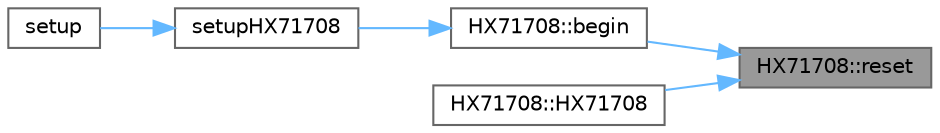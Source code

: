digraph "HX71708::reset"
{
 // LATEX_PDF_SIZE
  bgcolor="transparent";
  edge [fontname=Helvetica,fontsize=10,labelfontname=Helvetica,labelfontsize=10];
  node [fontname=Helvetica,fontsize=10,shape=box,height=0.2,width=0.4];
  rankdir="RL";
  Node1 [id="Node000001",label="HX71708::reset",height=0.2,width=0.4,color="gray40", fillcolor="grey60", style="filled", fontcolor="black",tooltip=" "];
  Node1 -> Node2 [id="edge1_Node000001_Node000002",dir="back",color="steelblue1",style="solid",tooltip=" "];
  Node2 [id="Node000002",label="HX71708::begin",height=0.2,width=0.4,color="grey40", fillcolor="white", style="filled",URL="$class_h_x71708.html#a1d7195ab7479dec6ec54f2d5468a3eb7",tooltip=" "];
  Node2 -> Node3 [id="edge2_Node000002_Node000003",dir="back",color="steelblue1",style="solid",tooltip=" "];
  Node3 [id="Node000003",label="setupHX71708",height=0.2,width=0.4,color="grey40", fillcolor="white", style="filled",URL="$plunger_8cpp.html#ac04e04fd2613e218f3839bfb6e325666",tooltip="Sets up the HX71708 scale."];
  Node3 -> Node4 [id="edge3_Node000003_Node000004",dir="back",color="steelblue1",style="solid",tooltip=" "];
  Node4 [id="Node000004",label="setup",height=0.2,width=0.4,color="grey40", fillcolor="white", style="filled",URL="$main_8cpp.html#a4fc01d736fe50cf5b977f755b675f11d",tooltip="Setup function."];
  Node1 -> Node5 [id="edge4_Node000001_Node000005",dir="back",color="steelblue1",style="solid",tooltip=" "];
  Node5 [id="Node000005",label="HX71708::HX71708",height=0.2,width=0.4,color="grey40", fillcolor="white", style="filled",URL="$class_h_x71708.html#aa1b7aaae3d3999c0eae67fb7053f7d4e",tooltip=" "];
}
